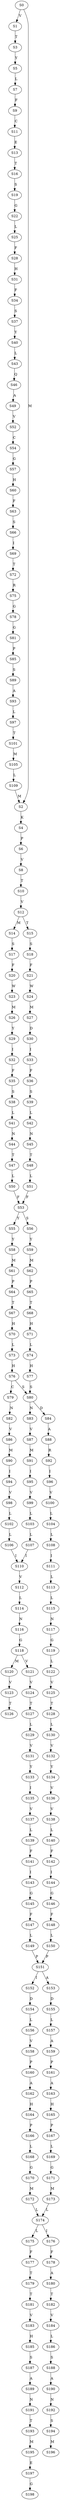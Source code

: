 strict digraph  {
	S0 -> S1 [ label = V ];
	S0 -> S2 [ label = M ];
	S1 -> S3 [ label = T ];
	S2 -> S4 [ label = K ];
	S3 -> S5 [ label = Y ];
	S4 -> S6 [ label = P ];
	S5 -> S7 [ label = L ];
	S6 -> S8 [ label = V ];
	S7 -> S9 [ label = F ];
	S8 -> S10 [ label = T ];
	S9 -> S11 [ label = C ];
	S10 -> S12 [ label = V ];
	S11 -> S13 [ label = E ];
	S12 -> S14 [ label = M ];
	S12 -> S15 [ label = T ];
	S13 -> S16 [ label = T ];
	S14 -> S17 [ label = S ];
	S15 -> S18 [ label = S ];
	S16 -> S19 [ label = S ];
	S17 -> S20 [ label = F ];
	S18 -> S21 [ label = F ];
	S19 -> S22 [ label = G ];
	S20 -> S23 [ label = W ];
	S21 -> S24 [ label = W ];
	S22 -> S25 [ label = L ];
	S23 -> S26 [ label = M ];
	S24 -> S27 [ label = M ];
	S25 -> S28 [ label = F ];
	S26 -> S29 [ label = Y ];
	S27 -> S30 [ label = D ];
	S28 -> S31 [ label = H ];
	S29 -> S32 [ label = I ];
	S30 -> S33 [ label = I ];
	S31 -> S34 [ label = F ];
	S32 -> S35 [ label = F ];
	S33 -> S36 [ label = F ];
	S34 -> S37 [ label = S ];
	S35 -> S38 [ label = S ];
	S36 -> S39 [ label = S ];
	S37 -> S40 [ label = Y ];
	S38 -> S41 [ label = L ];
	S39 -> S42 [ label = L ];
	S40 -> S43 [ label = L ];
	S41 -> S44 [ label = N ];
	S42 -> S45 [ label = N ];
	S43 -> S46 [ label = Q ];
	S44 -> S47 [ label = T ];
	S45 -> S48 [ label = T ];
	S46 -> S49 [ label = A ];
	S47 -> S50 [ label = L ];
	S48 -> S51 [ label = L ];
	S49 -> S52 [ label = V ];
	S50 -> S53 [ label = F ];
	S51 -> S53 [ label = F ];
	S52 -> S54 [ label = C ];
	S53 -> S55 [ label = Y ];
	S53 -> S56 [ label = S ];
	S54 -> S57 [ label = G ];
	S55 -> S58 [ label = Y ];
	S56 -> S59 [ label = Y ];
	S57 -> S60 [ label = H ];
	S58 -> S61 [ label = M ];
	S59 -> S62 [ label = M ];
	S60 -> S63 [ label = F ];
	S61 -> S64 [ label = P ];
	S62 -> S65 [ label = P ];
	S63 -> S66 [ label = S ];
	S64 -> S67 [ label = T ];
	S65 -> S68 [ label = T ];
	S66 -> S69 [ label = I ];
	S67 -> S70 [ label = H ];
	S68 -> S71 [ label = H ];
	S69 -> S72 [ label = T ];
	S70 -> S73 [ label = L ];
	S71 -> S74 [ label = L ];
	S72 -> S75 [ label = R ];
	S73 -> S76 [ label = H ];
	S74 -> S77 [ label = H ];
	S75 -> S78 [ label = G ];
	S76 -> S79 [ label = C ];
	S76 -> S80 [ label = S ];
	S77 -> S80 [ label = S ];
	S78 -> S81 [ label = G ];
	S79 -> S82 [ label = N ];
	S80 -> S83 [ label = N ];
	S80 -> S84 [ label = D ];
	S81 -> S85 [ label = P ];
	S82 -> S86 [ label = V ];
	S83 -> S87 [ label = V ];
	S84 -> S88 [ label = A ];
	S85 -> S89 [ label = S ];
	S86 -> S90 [ label = M ];
	S87 -> S91 [ label = M ];
	S88 -> S92 [ label = R ];
	S89 -> S93 [ label = A ];
	S90 -> S94 [ label = I ];
	S91 -> S95 [ label = I ];
	S92 -> S96 [ label = I ];
	S93 -> S97 [ label = L ];
	S94 -> S98 [ label = V ];
	S95 -> S99 [ label = V ];
	S96 -> S100 [ label = V ];
	S97 -> S101 [ label = T ];
	S98 -> S102 [ label = L ];
	S99 -> S103 [ label = L ];
	S100 -> S104 [ label = L ];
	S101 -> S105 [ label = M ];
	S102 -> S106 [ label = L ];
	S103 -> S107 [ label = L ];
	S104 -> S108 [ label = L ];
	S105 -> S109 [ label = L ];
	S106 -> S110 [ label = I ];
	S107 -> S110 [ label = I ];
	S108 -> S111 [ label = I ];
	S109 -> S2 [ label = M ];
	S110 -> S112 [ label = V ];
	S111 -> S113 [ label = L ];
	S112 -> S114 [ label = L ];
	S113 -> S115 [ label = L ];
	S114 -> S116 [ label = N ];
	S115 -> S117 [ label = N ];
	S116 -> S118 [ label = G ];
	S117 -> S119 [ label = G ];
	S118 -> S120 [ label = M ];
	S118 -> S121 [ label = V ];
	S119 -> S122 [ label = L ];
	S120 -> S123 [ label = V ];
	S121 -> S124 [ label = V ];
	S122 -> S125 [ label = V ];
	S123 -> S126 [ label = T ];
	S124 -> S127 [ label = T ];
	S125 -> S128 [ label = T ];
	S127 -> S129 [ label = L ];
	S128 -> S130 [ label = L ];
	S129 -> S131 [ label = V ];
	S130 -> S132 [ label = V ];
	S131 -> S133 [ label = Y ];
	S132 -> S134 [ label = Y ];
	S133 -> S135 [ label = I ];
	S134 -> S136 [ label = V ];
	S135 -> S137 [ label = V ];
	S136 -> S138 [ label = V ];
	S137 -> S139 [ label = L ];
	S138 -> S140 [ label = L ];
	S139 -> S141 [ label = F ];
	S140 -> S142 [ label = F ];
	S141 -> S143 [ label = I ];
	S142 -> S144 [ label = I ];
	S143 -> S145 [ label = G ];
	S144 -> S146 [ label = G ];
	S145 -> S147 [ label = F ];
	S146 -> S148 [ label = F ];
	S147 -> S149 [ label = L ];
	S148 -> S150 [ label = L ];
	S149 -> S151 [ label = P ];
	S150 -> S151 [ label = P ];
	S151 -> S152 [ label = I ];
	S151 -> S153 [ label = A ];
	S152 -> S154 [ label = D ];
	S153 -> S155 [ label = D ];
	S154 -> S156 [ label = L ];
	S155 -> S157 [ label = L ];
	S156 -> S158 [ label = V ];
	S157 -> S159 [ label = A ];
	S158 -> S160 [ label = P ];
	S159 -> S161 [ label = P ];
	S160 -> S162 [ label = A ];
	S161 -> S163 [ label = A ];
	S162 -> S164 [ label = H ];
	S163 -> S165 [ label = H ];
	S164 -> S166 [ label = P ];
	S165 -> S167 [ label = P ];
	S166 -> S168 [ label = L ];
	S167 -> S169 [ label = L ];
	S168 -> S170 [ label = G ];
	S169 -> S171 [ label = G ];
	S170 -> S172 [ label = M ];
	S171 -> S173 [ label = M ];
	S172 -> S174 [ label = L ];
	S173 -> S174 [ label = L ];
	S174 -> S175 [ label = L ];
	S174 -> S176 [ label = I ];
	S175 -> S177 [ label = F ];
	S176 -> S178 [ label = F ];
	S177 -> S179 [ label = T ];
	S178 -> S180 [ label = A ];
	S179 -> S181 [ label = T ];
	S180 -> S182 [ label = T ];
	S181 -> S183 [ label = V ];
	S182 -> S184 [ label = V ];
	S183 -> S185 [ label = H ];
	S184 -> S186 [ label = L ];
	S185 -> S187 [ label = S ];
	S186 -> S188 [ label = S ];
	S187 -> S189 [ label = A ];
	S188 -> S190 [ label = A ];
	S189 -> S191 [ label = N ];
	S190 -> S192 [ label = N ];
	S191 -> S193 [ label = T ];
	S192 -> S194 [ label = S ];
	S193 -> S195 [ label = M ];
	S194 -> S196 [ label = M ];
	S195 -> S197 [ label = E ];
	S197 -> S198 [ label = G ];
}
